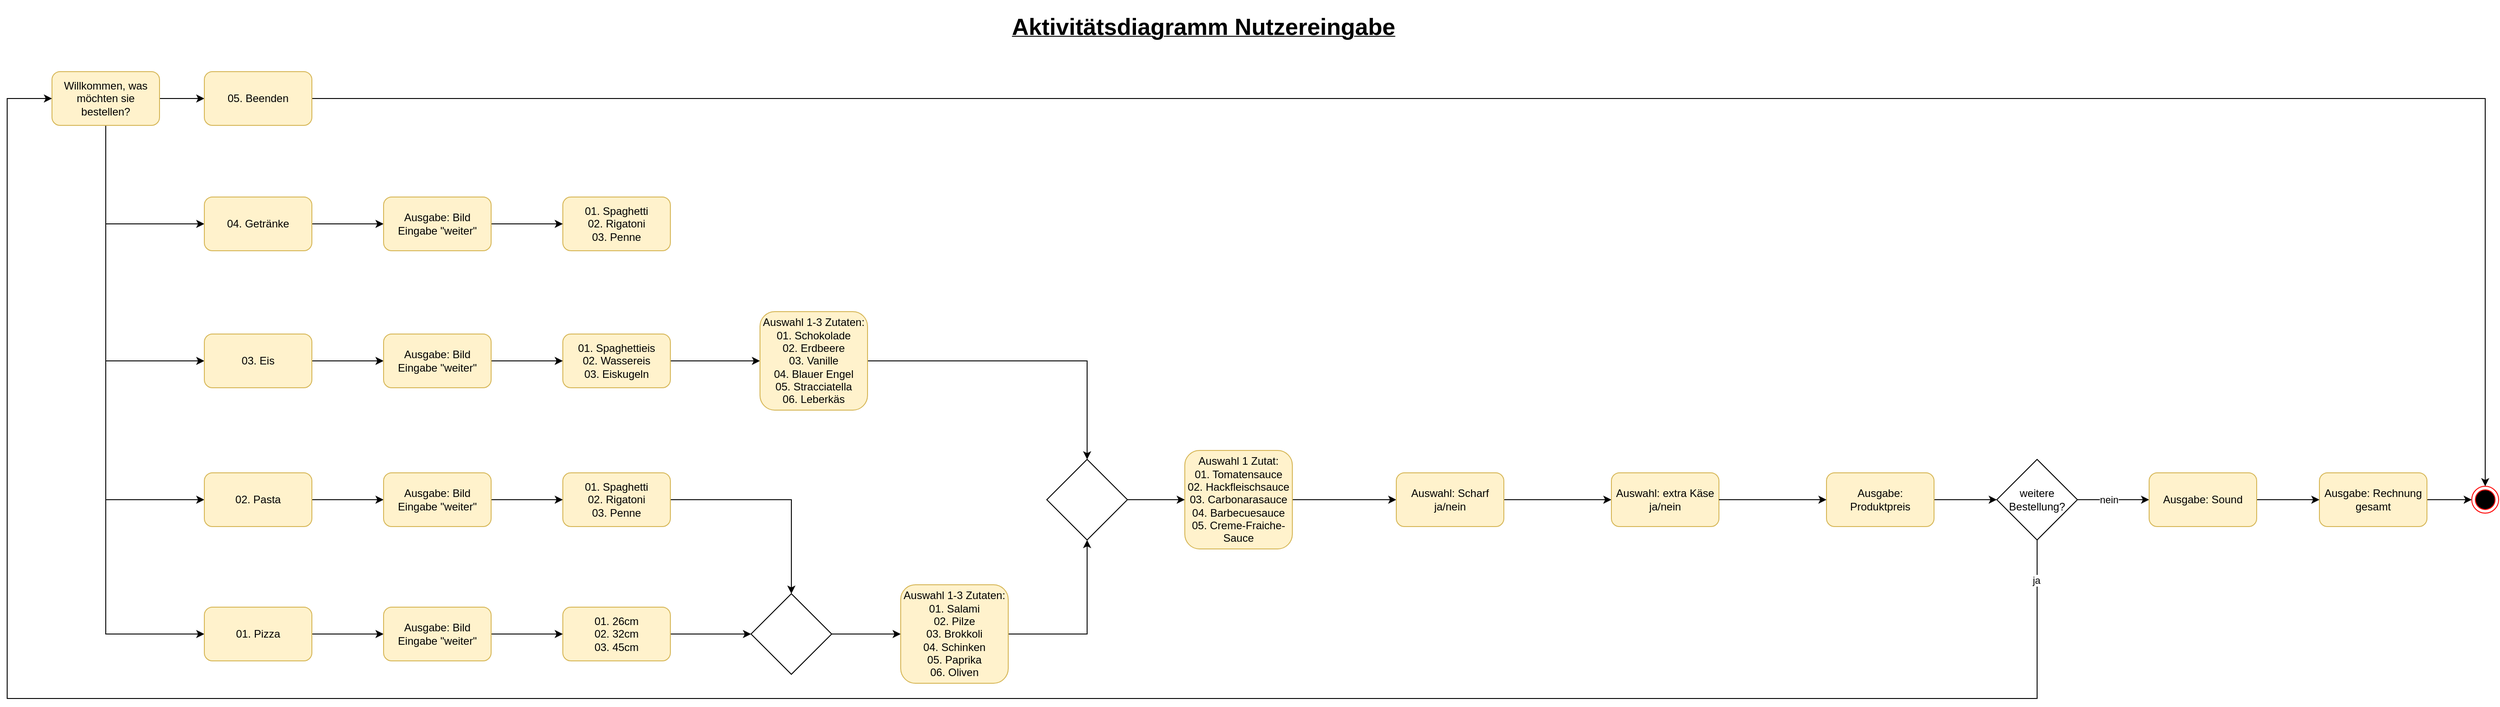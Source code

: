 <mxfile version="22.1.2" type="device">
  <diagram name="Seite-1" id="Lo4qNJfkyq7A0vSaPoNX">
    <mxGraphModel dx="4739" dy="-679" grid="1" gridSize="10" guides="1" tooltips="1" connect="1" arrows="1" fold="1" page="1" pageScale="1" pageWidth="827" pageHeight="1169" math="0" shadow="0">
      <root>
        <mxCell id="0" />
        <mxCell id="1" parent="0" />
        <mxCell id="vtvSIkct2SdNJrBV-1E1-18" style="edgeStyle=orthogonalEdgeStyle;rounded=0;orthogonalLoop=1;jettySize=auto;html=1;entryX=0;entryY=0.5;entryDx=0;entryDy=0;" edge="1" parent="1" source="hNWiI4jA7PAi4-AvnLvi-45" target="vtvSIkct2SdNJrBV-1E1-10">
          <mxGeometry relative="1" as="geometry">
            <Array as="points">
              <mxPoint x="-1300" y="2830" />
            </Array>
          </mxGeometry>
        </mxCell>
        <mxCell id="vtvSIkct2SdNJrBV-1E1-19" style="edgeStyle=orthogonalEdgeStyle;rounded=0;orthogonalLoop=1;jettySize=auto;html=1;entryX=0;entryY=0.5;entryDx=0;entryDy=0;" edge="1" parent="1" source="hNWiI4jA7PAi4-AvnLvi-45" target="vtvSIkct2SdNJrBV-1E1-2">
          <mxGeometry relative="1" as="geometry">
            <Array as="points">
              <mxPoint x="-1300" y="2970" />
            </Array>
          </mxGeometry>
        </mxCell>
        <mxCell id="vtvSIkct2SdNJrBV-1E1-20" style="edgeStyle=orthogonalEdgeStyle;rounded=0;orthogonalLoop=1;jettySize=auto;html=1;entryX=0;entryY=0.5;entryDx=0;entryDy=0;" edge="1" parent="1" source="hNWiI4jA7PAi4-AvnLvi-45" target="hNWiI4jA7PAi4-AvnLvi-51">
          <mxGeometry relative="1" as="geometry">
            <Array as="points">
              <mxPoint x="-1300" y="3123" />
            </Array>
          </mxGeometry>
        </mxCell>
        <mxCell id="vtvSIkct2SdNJrBV-1E1-21" style="edgeStyle=orthogonalEdgeStyle;rounded=0;orthogonalLoop=1;jettySize=auto;html=1;entryX=0;entryY=0.5;entryDx=0;entryDy=0;" edge="1" parent="1" source="hNWiI4jA7PAi4-AvnLvi-45" target="hNWiI4jA7PAi4-AvnLvi-49">
          <mxGeometry relative="1" as="geometry">
            <Array as="points">
              <mxPoint x="-1300" y="3278" />
            </Array>
          </mxGeometry>
        </mxCell>
        <mxCell id="vtvSIkct2SdNJrBV-1E1-22" style="edgeStyle=orthogonalEdgeStyle;rounded=0;orthogonalLoop=1;jettySize=auto;html=1;entryX=0;entryY=0.5;entryDx=0;entryDy=0;" edge="1" parent="1" source="hNWiI4jA7PAi4-AvnLvi-45" target="hNWiI4jA7PAi4-AvnLvi-47">
          <mxGeometry relative="1" as="geometry">
            <Array as="points">
              <mxPoint x="-1300" y="3428" />
            </Array>
          </mxGeometry>
        </mxCell>
        <mxCell id="hNWiI4jA7PAi4-AvnLvi-45" value="Willkommen, was möchten sie bestellen?" style="rounded=1;whiteSpace=wrap;html=1;fillColor=#fff2cc;strokeColor=#d6b656;" parent="1" vertex="1">
          <mxGeometry x="-1360" y="2800" width="120" height="60" as="geometry" />
        </mxCell>
        <mxCell id="hNWiI4jA7PAi4-AvnLvi-46" value="" style="edgeStyle=orthogonalEdgeStyle;rounded=0;orthogonalLoop=1;jettySize=auto;html=1;" parent="1" source="hNWiI4jA7PAi4-AvnLvi-47" target="hNWiI4jA7PAi4-AvnLvi-75" edge="1">
          <mxGeometry relative="1" as="geometry" />
        </mxCell>
        <mxCell id="hNWiI4jA7PAi4-AvnLvi-47" value="01. Pizza" style="rounded=1;whiteSpace=wrap;html=1;fillColor=#fff2cc;strokeColor=#d6b656;flipH=0;" parent="1" vertex="1">
          <mxGeometry x="-1190" y="3398" width="120" height="60" as="geometry" />
        </mxCell>
        <mxCell id="hNWiI4jA7PAi4-AvnLvi-48" style="edgeStyle=orthogonalEdgeStyle;rounded=0;orthogonalLoop=1;jettySize=auto;html=1;entryX=0;entryY=0.5;entryDx=0;entryDy=0;" parent="1" source="hNWiI4jA7PAi4-AvnLvi-49" target="hNWiI4jA7PAi4-AvnLvi-79" edge="1">
          <mxGeometry relative="1" as="geometry" />
        </mxCell>
        <mxCell id="hNWiI4jA7PAi4-AvnLvi-49" value="02. Pasta" style="rounded=1;whiteSpace=wrap;html=1;fillColor=#fff2cc;strokeColor=#d6b656;" parent="1" vertex="1">
          <mxGeometry x="-1190" y="3248" width="120" height="60" as="geometry" />
        </mxCell>
        <mxCell id="hNWiI4jA7PAi4-AvnLvi-50" style="edgeStyle=orthogonalEdgeStyle;rounded=0;orthogonalLoop=1;jettySize=auto;html=1;entryX=0;entryY=0.5;entryDx=0;entryDy=0;" parent="1" source="hNWiI4jA7PAi4-AvnLvi-51" target="hNWiI4jA7PAi4-AvnLvi-83" edge="1">
          <mxGeometry relative="1" as="geometry" />
        </mxCell>
        <mxCell id="hNWiI4jA7PAi4-AvnLvi-51" value="03. Eis" style="rounded=1;whiteSpace=wrap;html=1;fillColor=#fff2cc;strokeColor=#d6b656;" parent="1" vertex="1">
          <mxGeometry x="-1190" y="3093" width="120" height="60" as="geometry" />
        </mxCell>
        <mxCell id="hNWiI4jA7PAi4-AvnLvi-53" value="&lt;span style=&quot;font-size: 26px;&quot;&gt;Aktivitätsdiagramm Nutzereingabe&lt;/span&gt;" style="text;html=1;strokeColor=none;fillColor=none;align=center;verticalAlign=middle;whiteSpace=wrap;rounded=0;fontSize=11;fontFamily=Helvetica;fontColor=default;fontStyle=5" parent="1" vertex="1">
          <mxGeometry x="-330" y="2720" width="510" height="60" as="geometry" />
        </mxCell>
        <mxCell id="em0Qfgp05i2M1nbPp-Ep-4" style="edgeStyle=orthogonalEdgeStyle;rounded=0;orthogonalLoop=1;jettySize=auto;html=1;" parent="1" source="hNWiI4jA7PAi4-AvnLvi-55" target="em0Qfgp05i2M1nbPp-Ep-3" edge="1">
          <mxGeometry relative="1" as="geometry" />
        </mxCell>
        <mxCell id="hNWiI4jA7PAi4-AvnLvi-55" value="01. 26cm&lt;br&gt;02. 32cm&lt;br&gt;03. 45cm" style="rounded=1;whiteSpace=wrap;html=1;fillColor=#fff2cc;strokeColor=#d6b656;flipH=0;" parent="1" vertex="1">
          <mxGeometry x="-790" y="3398" width="120" height="60" as="geometry" />
        </mxCell>
        <mxCell id="hNWiI4jA7PAi4-AvnLvi-56" style="edgeStyle=orthogonalEdgeStyle;rounded=0;orthogonalLoop=1;jettySize=auto;html=1;" parent="1" source="hNWiI4jA7PAi4-AvnLvi-57" target="hNWiI4jA7PAi4-AvnLvi-90" edge="1">
          <mxGeometry relative="1" as="geometry" />
        </mxCell>
        <mxCell id="hNWiI4jA7PAi4-AvnLvi-57" value="Auswahl 1-3 Zutaten:&lt;br&gt;01. Salami&lt;br&gt;02. Pilze&lt;br&gt;03. Brokkoli&lt;br&gt;04. Schinken&lt;br&gt;05. Paprika&lt;br&gt;06. Oliven" style="rounded=1;whiteSpace=wrap;html=1;fillColor=#fff2cc;strokeColor=#d6b656;flipH=0;" parent="1" vertex="1">
          <mxGeometry x="-413" y="3373" width="120" height="110" as="geometry" />
        </mxCell>
        <mxCell id="hNWiI4jA7PAi4-AvnLvi-58" style="edgeStyle=orthogonalEdgeStyle;rounded=0;orthogonalLoop=1;jettySize=auto;html=1;entryX=0;entryY=0.5;entryDx=0;entryDy=0;" parent="1" source="hNWiI4jA7PAi4-AvnLvi-59" target="hNWiI4jA7PAi4-AvnLvi-66" edge="1">
          <mxGeometry relative="1" as="geometry" />
        </mxCell>
        <mxCell id="hNWiI4jA7PAi4-AvnLvi-59" value="Auswahl 1 Zutat:&lt;br&gt;01. Tomatensauce&lt;br&gt;02. Hackfleischsauce&lt;br&gt;03. Carbonarasauce&lt;br&gt;04. Barbecuesauce&lt;br&gt;05. Creme-Fraiche-Sauce" style="rounded=1;whiteSpace=wrap;html=1;fillColor=#fff2cc;strokeColor=#d6b656;flipH=0;" parent="1" vertex="1">
          <mxGeometry x="-96" y="3223" width="120" height="110" as="geometry" />
        </mxCell>
        <mxCell id="hNWiI4jA7PAi4-AvnLvi-60" style="edgeStyle=orthogonalEdgeStyle;rounded=0;orthogonalLoop=1;jettySize=auto;html=1;entryX=0;entryY=0.5;entryDx=0;entryDy=0;" parent="1" source="hNWiI4jA7PAi4-AvnLvi-64" target="hNWiI4jA7PAi4-AvnLvi-73" edge="1">
          <mxGeometry relative="1" as="geometry" />
        </mxCell>
        <mxCell id="hNWiI4jA7PAi4-AvnLvi-61" value="nein" style="edgeLabel;html=1;align=center;verticalAlign=middle;resizable=0;points=[];" parent="hNWiI4jA7PAi4-AvnLvi-60" vertex="1" connectable="0">
          <mxGeometry x="-0.143" relative="1" as="geometry">
            <mxPoint as="offset" />
          </mxGeometry>
        </mxCell>
        <mxCell id="vtvSIkct2SdNJrBV-1E1-24" style="edgeStyle=orthogonalEdgeStyle;rounded=0;orthogonalLoop=1;jettySize=auto;html=1;entryX=0;entryY=0.5;entryDx=0;entryDy=0;" edge="1" parent="1" source="hNWiI4jA7PAi4-AvnLvi-64" target="hNWiI4jA7PAi4-AvnLvi-45">
          <mxGeometry relative="1" as="geometry">
            <Array as="points">
              <mxPoint x="855" y="3500" />
              <mxPoint x="-1410" y="3500" />
              <mxPoint x="-1410" y="2830" />
            </Array>
          </mxGeometry>
        </mxCell>
        <mxCell id="vtvSIkct2SdNJrBV-1E1-25" value="ja" style="edgeLabel;html=1;align=center;verticalAlign=middle;resizable=0;points=[];" vertex="1" connectable="0" parent="vtvSIkct2SdNJrBV-1E1-24">
          <mxGeometry x="-0.972" y="-1" relative="1" as="geometry">
            <mxPoint as="offset" />
          </mxGeometry>
        </mxCell>
        <mxCell id="hNWiI4jA7PAi4-AvnLvi-64" value="weitere Bestellung?" style="rhombus;whiteSpace=wrap;html=1;flipH=0;" parent="1" vertex="1">
          <mxGeometry x="810" y="3233" width="90" height="90" as="geometry" />
        </mxCell>
        <mxCell id="hNWiI4jA7PAi4-AvnLvi-65" style="edgeStyle=orthogonalEdgeStyle;rounded=0;orthogonalLoop=1;jettySize=auto;html=1;entryX=0;entryY=0.5;entryDx=0;entryDy=0;" parent="1" source="hNWiI4jA7PAi4-AvnLvi-66" target="hNWiI4jA7PAi4-AvnLvi-67" edge="1">
          <mxGeometry relative="1" as="geometry" />
        </mxCell>
        <mxCell id="hNWiI4jA7PAi4-AvnLvi-66" value="Auswahl: Scharf&lt;br&gt;ja/nein" style="rounded=1;whiteSpace=wrap;html=1;fillColor=#fff2cc;strokeColor=#d6b656;flipH=0;" parent="1" vertex="1">
          <mxGeometry x="140" y="3248" width="120" height="60" as="geometry" />
        </mxCell>
        <mxCell id="hNWiI4jA7PAi4-AvnLvi-67" value="Auswahl: extra Käse&lt;br&gt;ja/nein" style="rounded=1;whiteSpace=wrap;html=1;fillColor=#fff2cc;strokeColor=#d6b656;flipH=0;" parent="1" vertex="1">
          <mxGeometry x="380" y="3248" width="120" height="60" as="geometry" />
        </mxCell>
        <mxCell id="hNWiI4jA7PAi4-AvnLvi-68" style="edgeStyle=orthogonalEdgeStyle;rounded=0;orthogonalLoop=1;jettySize=auto;html=1;entryX=0;entryY=0.5;entryDx=0;entryDy=0;" parent="1" source="hNWiI4jA7PAi4-AvnLvi-69" target="hNWiI4jA7PAi4-AvnLvi-52" edge="1">
          <mxGeometry relative="1" as="geometry" />
        </mxCell>
        <mxCell id="hNWiI4jA7PAi4-AvnLvi-69" value="Ausgabe: Rechnung gesamt" style="rounded=1;whiteSpace=wrap;html=1;fillColor=#fff2cc;strokeColor=#d6b656;flipH=0;" parent="1" vertex="1">
          <mxGeometry x="1170" y="3248" width="120" height="60" as="geometry" />
        </mxCell>
        <mxCell id="hNWiI4jA7PAi4-AvnLvi-70" style="edgeStyle=orthogonalEdgeStyle;rounded=0;orthogonalLoop=1;jettySize=auto;html=1;entryX=0;entryY=0.5;entryDx=0;entryDy=0;" parent="1" source="hNWiI4jA7PAi4-AvnLvi-71" target="hNWiI4jA7PAi4-AvnLvi-64" edge="1">
          <mxGeometry relative="1" as="geometry" />
        </mxCell>
        <mxCell id="hNWiI4jA7PAi4-AvnLvi-71" value="Ausgabe: Produktpreis" style="rounded=1;whiteSpace=wrap;html=1;fillColor=#fff2cc;strokeColor=#d6b656;flipH=0;" parent="1" vertex="1">
          <mxGeometry x="620" y="3248" width="120" height="60" as="geometry" />
        </mxCell>
        <mxCell id="hNWiI4jA7PAi4-AvnLvi-72" style="edgeStyle=orthogonalEdgeStyle;rounded=0;orthogonalLoop=1;jettySize=auto;html=1;entryX=0;entryY=0.5;entryDx=0;entryDy=0;" parent="1" source="hNWiI4jA7PAi4-AvnLvi-73" target="hNWiI4jA7PAi4-AvnLvi-69" edge="1">
          <mxGeometry relative="1" as="geometry" />
        </mxCell>
        <mxCell id="hNWiI4jA7PAi4-AvnLvi-74" style="edgeStyle=orthogonalEdgeStyle;rounded=0;orthogonalLoop=1;jettySize=auto;html=1;" parent="1" source="hNWiI4jA7PAi4-AvnLvi-75" target="hNWiI4jA7PAi4-AvnLvi-55" edge="1">
          <mxGeometry relative="1" as="geometry" />
        </mxCell>
        <mxCell id="hNWiI4jA7PAi4-AvnLvi-75" value="Ausgabe: Bild&lt;br&gt;Eingabe &quot;weiter&quot;" style="rounded=1;whiteSpace=wrap;html=1;fillColor=#fff2cc;strokeColor=#d6b656;" parent="1" vertex="1">
          <mxGeometry x="-990" y="3398" width="120" height="60" as="geometry" />
        </mxCell>
        <mxCell id="em0Qfgp05i2M1nbPp-Ep-5" style="edgeStyle=orthogonalEdgeStyle;rounded=0;orthogonalLoop=1;jettySize=auto;html=1;entryX=0.5;entryY=0;entryDx=0;entryDy=0;" parent="1" source="hNWiI4jA7PAi4-AvnLvi-77" target="em0Qfgp05i2M1nbPp-Ep-3" edge="1">
          <mxGeometry relative="1" as="geometry" />
        </mxCell>
        <mxCell id="hNWiI4jA7PAi4-AvnLvi-77" value="01. Spaghetti&lt;br&gt;02. Rigatoni&lt;br&gt;03. Penne" style="rounded=1;whiteSpace=wrap;html=1;fillColor=#fff2cc;strokeColor=#d6b656;flipH=0;" parent="1" vertex="1">
          <mxGeometry x="-790" y="3248" width="120" height="60" as="geometry" />
        </mxCell>
        <mxCell id="hNWiI4jA7PAi4-AvnLvi-78" style="edgeStyle=orthogonalEdgeStyle;rounded=0;orthogonalLoop=1;jettySize=auto;html=1;" parent="1" source="hNWiI4jA7PAi4-AvnLvi-79" target="hNWiI4jA7PAi4-AvnLvi-77" edge="1">
          <mxGeometry relative="1" as="geometry" />
        </mxCell>
        <mxCell id="hNWiI4jA7PAi4-AvnLvi-79" value="Ausgabe: Bild&lt;br&gt;Eingabe &quot;weiter&quot;" style="rounded=1;whiteSpace=wrap;html=1;fillColor=#fff2cc;strokeColor=#d6b656;" parent="1" vertex="1">
          <mxGeometry x="-990" y="3248" width="120" height="60" as="geometry" />
        </mxCell>
        <mxCell id="hNWiI4jA7PAi4-AvnLvi-80" style="edgeStyle=orthogonalEdgeStyle;rounded=0;orthogonalLoop=1;jettySize=auto;html=1;entryX=0;entryY=0.5;entryDx=0;entryDy=0;" parent="1" source="hNWiI4jA7PAi4-AvnLvi-81" target="hNWiI4jA7PAi4-AvnLvi-85" edge="1">
          <mxGeometry relative="1" as="geometry" />
        </mxCell>
        <mxCell id="hNWiI4jA7PAi4-AvnLvi-81" value="01. Spaghettieis&lt;br&gt;02. Wassereis&lt;br&gt;03. Eiskugeln" style="rounded=1;whiteSpace=wrap;html=1;fillColor=#fff2cc;strokeColor=#d6b656;flipH=0;" parent="1" vertex="1">
          <mxGeometry x="-790" y="3093" width="120" height="60" as="geometry" />
        </mxCell>
        <mxCell id="hNWiI4jA7PAi4-AvnLvi-82" style="edgeStyle=orthogonalEdgeStyle;rounded=0;orthogonalLoop=1;jettySize=auto;html=1;" parent="1" source="hNWiI4jA7PAi4-AvnLvi-83" target="hNWiI4jA7PAi4-AvnLvi-81" edge="1">
          <mxGeometry relative="1" as="geometry" />
        </mxCell>
        <mxCell id="hNWiI4jA7PAi4-AvnLvi-83" value="Ausgabe: Bild&lt;br&gt;Eingabe &quot;weiter&quot;" style="rounded=1;whiteSpace=wrap;html=1;fillColor=#fff2cc;strokeColor=#d6b656;" parent="1" vertex="1">
          <mxGeometry x="-990" y="3093" width="120" height="60" as="geometry" />
        </mxCell>
        <mxCell id="em0Qfgp05i2M1nbPp-Ep-1" style="edgeStyle=orthogonalEdgeStyle;rounded=0;orthogonalLoop=1;jettySize=auto;html=1;entryX=0.5;entryY=0;entryDx=0;entryDy=0;" parent="1" source="hNWiI4jA7PAi4-AvnLvi-85" target="hNWiI4jA7PAi4-AvnLvi-90" edge="1">
          <mxGeometry relative="1" as="geometry" />
        </mxCell>
        <mxCell id="hNWiI4jA7PAi4-AvnLvi-85" value="Auswahl 1-3 Zutaten:&lt;br&gt;01. Schokolade&lt;br&gt;02. Erdbeere&lt;br&gt;03. Vanille&lt;br&gt;04. Blauer Engel&lt;br&gt;05. Stracciatella&lt;br&gt;06. Leberkäs" style="rounded=1;whiteSpace=wrap;html=1;fillColor=#fff2cc;strokeColor=#d6b656;flipH=0;" parent="1" vertex="1">
          <mxGeometry x="-570" y="3068" width="120" height="110" as="geometry" />
        </mxCell>
        <mxCell id="hNWiI4jA7PAi4-AvnLvi-86" style="edgeStyle=orthogonalEdgeStyle;rounded=0;orthogonalLoop=1;jettySize=auto;html=1;entryX=0;entryY=0.5;entryDx=0;entryDy=0;exitX=1;exitY=0.5;exitDx=0;exitDy=0;" parent="1" source="hNWiI4jA7PAi4-AvnLvi-67" target="hNWiI4jA7PAi4-AvnLvi-71" edge="1">
          <mxGeometry relative="1" as="geometry">
            <mxPoint x="550" y="3278" as="sourcePoint" />
          </mxGeometry>
        </mxCell>
        <mxCell id="hNWiI4jA7PAi4-AvnLvi-89" style="edgeStyle=orthogonalEdgeStyle;rounded=0;orthogonalLoop=1;jettySize=auto;html=1;entryX=0;entryY=0.5;entryDx=0;entryDy=0;" parent="1" source="hNWiI4jA7PAi4-AvnLvi-90" target="hNWiI4jA7PAi4-AvnLvi-59" edge="1">
          <mxGeometry relative="1" as="geometry" />
        </mxCell>
        <mxCell id="hNWiI4jA7PAi4-AvnLvi-90" value="" style="rhombus;whiteSpace=wrap;html=1;flipH=0;" parent="1" vertex="1">
          <mxGeometry x="-250" y="3233" width="90" height="90" as="geometry" />
        </mxCell>
        <mxCell id="hNWiI4jA7PAi4-AvnLvi-73" value="Ausgabe: Sound" style="rounded=1;whiteSpace=wrap;html=1;fillColor=#fff2cc;strokeColor=#d6b656;flipH=0;" parent="1" vertex="1">
          <mxGeometry x="980" y="3248" width="120" height="60" as="geometry" />
        </mxCell>
        <mxCell id="hNWiI4jA7PAi4-AvnLvi-52" value="" style="ellipse;html=1;shape=endState;fillColor=#000000;strokeColor=#ff0000;" parent="1" vertex="1">
          <mxGeometry x="1340" y="3263" width="30" height="30" as="geometry" />
        </mxCell>
        <mxCell id="em0Qfgp05i2M1nbPp-Ep-6" style="edgeStyle=orthogonalEdgeStyle;rounded=0;orthogonalLoop=1;jettySize=auto;html=1;" parent="1" source="em0Qfgp05i2M1nbPp-Ep-3" target="hNWiI4jA7PAi4-AvnLvi-57" edge="1">
          <mxGeometry relative="1" as="geometry" />
        </mxCell>
        <mxCell id="em0Qfgp05i2M1nbPp-Ep-3" value="" style="rhombus;whiteSpace=wrap;html=1;flipH=0;" parent="1" vertex="1">
          <mxGeometry x="-580" y="3383" width="90" height="90" as="geometry" />
        </mxCell>
        <mxCell id="vtvSIkct2SdNJrBV-1E1-1" style="edgeStyle=orthogonalEdgeStyle;rounded=0;orthogonalLoop=1;jettySize=auto;html=1;entryX=0;entryY=0.5;entryDx=0;entryDy=0;" edge="1" parent="1" source="vtvSIkct2SdNJrBV-1E1-2" target="vtvSIkct2SdNJrBV-1E1-5">
          <mxGeometry relative="1" as="geometry" />
        </mxCell>
        <mxCell id="vtvSIkct2SdNJrBV-1E1-2" value="04. Getränke" style="rounded=1;whiteSpace=wrap;html=1;fillColor=#fff2cc;strokeColor=#d6b656;" vertex="1" parent="1">
          <mxGeometry x="-1190" y="2940" width="120" height="60" as="geometry" />
        </mxCell>
        <mxCell id="vtvSIkct2SdNJrBV-1E1-3" value="01. Spaghetti&lt;br&gt;02. Rigatoni&lt;br&gt;03. Penne" style="rounded=1;whiteSpace=wrap;html=1;fillColor=#fff2cc;strokeColor=#d6b656;flipH=0;" vertex="1" parent="1">
          <mxGeometry x="-790" y="2940" width="120" height="60" as="geometry" />
        </mxCell>
        <mxCell id="vtvSIkct2SdNJrBV-1E1-4" style="edgeStyle=orthogonalEdgeStyle;rounded=0;orthogonalLoop=1;jettySize=auto;html=1;" edge="1" parent="1" source="vtvSIkct2SdNJrBV-1E1-5" target="vtvSIkct2SdNJrBV-1E1-3">
          <mxGeometry relative="1" as="geometry" />
        </mxCell>
        <mxCell id="vtvSIkct2SdNJrBV-1E1-5" value="Ausgabe: Bild&lt;br&gt;Eingabe &quot;weiter&quot;" style="rounded=1;whiteSpace=wrap;html=1;fillColor=#fff2cc;strokeColor=#d6b656;" vertex="1" parent="1">
          <mxGeometry x="-990" y="2940" width="120" height="60" as="geometry" />
        </mxCell>
        <mxCell id="vtvSIkct2SdNJrBV-1E1-11" style="edgeStyle=orthogonalEdgeStyle;rounded=0;orthogonalLoop=1;jettySize=auto;html=1;entryX=0.5;entryY=0;entryDx=0;entryDy=0;" edge="1" parent="1" source="vtvSIkct2SdNJrBV-1E1-10" target="hNWiI4jA7PAi4-AvnLvi-52">
          <mxGeometry relative="1" as="geometry" />
        </mxCell>
        <mxCell id="vtvSIkct2SdNJrBV-1E1-10" value="05. Beenden" style="rounded=1;whiteSpace=wrap;html=1;fillColor=#fff2cc;strokeColor=#d6b656;" vertex="1" parent="1">
          <mxGeometry x="-1190" y="2800" width="120" height="60" as="geometry" />
        </mxCell>
      </root>
    </mxGraphModel>
  </diagram>
</mxfile>
